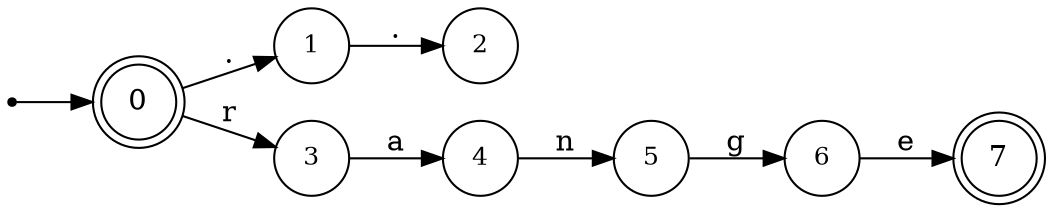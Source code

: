 digraph finite_state_machine {
	rankdir=LR;
	size="10,10"

	node [ shape = doublecircle, label = "0", fontsize  = 14] n0;

	node [ shape = circle, label = "1", fontsize  = 12] n1;
	node [ shape = circle, label = "2", fontsize  = 12] n2;
	node [ shape = circle, label = "3", fontsize  = 12] n3;
	node [ shape = circle, label = "4", fontsize  = 12] n4;
	node [ shape = circle, label = "5", fontsize  = 12] n5;
	node [ shape = circle, label = "6", fontsize  = 12] n6;

	node [ shape = doublecircle, label = "7", fontsize  = 14] n7;

	node [shape = point ]; qi
	qi -> n0;

	n0 -> n1 [ label = "." ];
	n1 -> n2 [ label = "." ];
	n0 -> n3 [ label = "r" ];
	n3 -> n4 [ label = "a" ];
	n4 -> n5 [ label = "n" ];
	n5 -> n6 [ label = "g" ];
	n6 -> n7 [ label = "e" ];
}